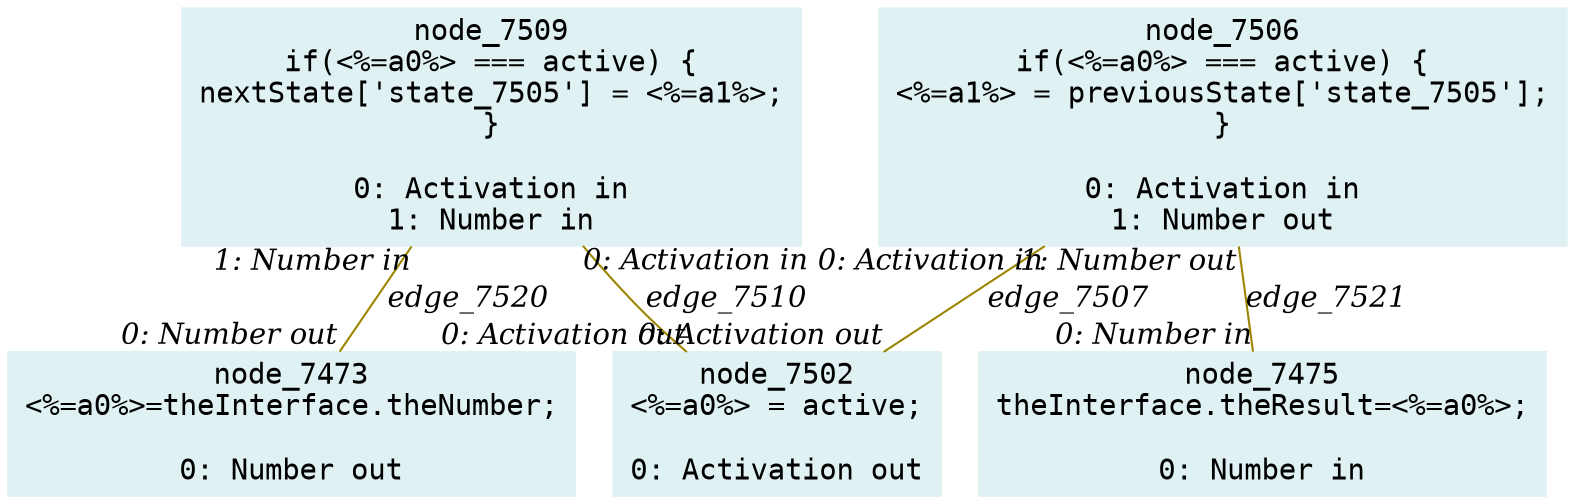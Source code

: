 digraph g{node_7473 [shape="box", style="filled", color="#dff1f2", fontname="Courier", label="node_7473
<%=a0%>=theInterface.theNumber;

0: Number out" ]
node_7475 [shape="box", style="filled", color="#dff1f2", fontname="Courier", label="node_7475
theInterface.theResult=<%=a0%>;

0: Number in" ]
node_7502 [shape="box", style="filled", color="#dff1f2", fontname="Courier", label="node_7502
<%=a0%> = active;

0: Activation out" ]
node_7506 [shape="box", style="filled", color="#dff1f2", fontname="Courier", label="node_7506
if(<%=a0%> === active) {
<%=a1%> = previousState['state_7505'];
}

0: Activation in
1: Number out" ]
node_7509 [shape="box", style="filled", color="#dff1f2", fontname="Courier", label="node_7509
if(<%=a0%> === active) {
nextState['state_7505'] = <%=a1%>;
}

0: Activation in
1: Number in" ]
node_7506 -> node_7502 [dir=none, arrowHead=none, fontname="Times-Italic", arrowsize=1, color="#9d8400", label="edge_7507",  headlabel="0: Activation out", taillabel="0: Activation in" ]
node_7509 -> node_7502 [dir=none, arrowHead=none, fontname="Times-Italic", arrowsize=1, color="#9d8400", label="edge_7510",  headlabel="0: Activation out", taillabel="0: Activation in" ]
node_7509 -> node_7473 [dir=none, arrowHead=none, fontname="Times-Italic", arrowsize=1, color="#9d8400", label="edge_7520",  headlabel="0: Number out", taillabel="1: Number in" ]
node_7506 -> node_7475 [dir=none, arrowHead=none, fontname="Times-Italic", arrowsize=1, color="#9d8400", label="edge_7521",  headlabel="0: Number in", taillabel="1: Number out" ]
}